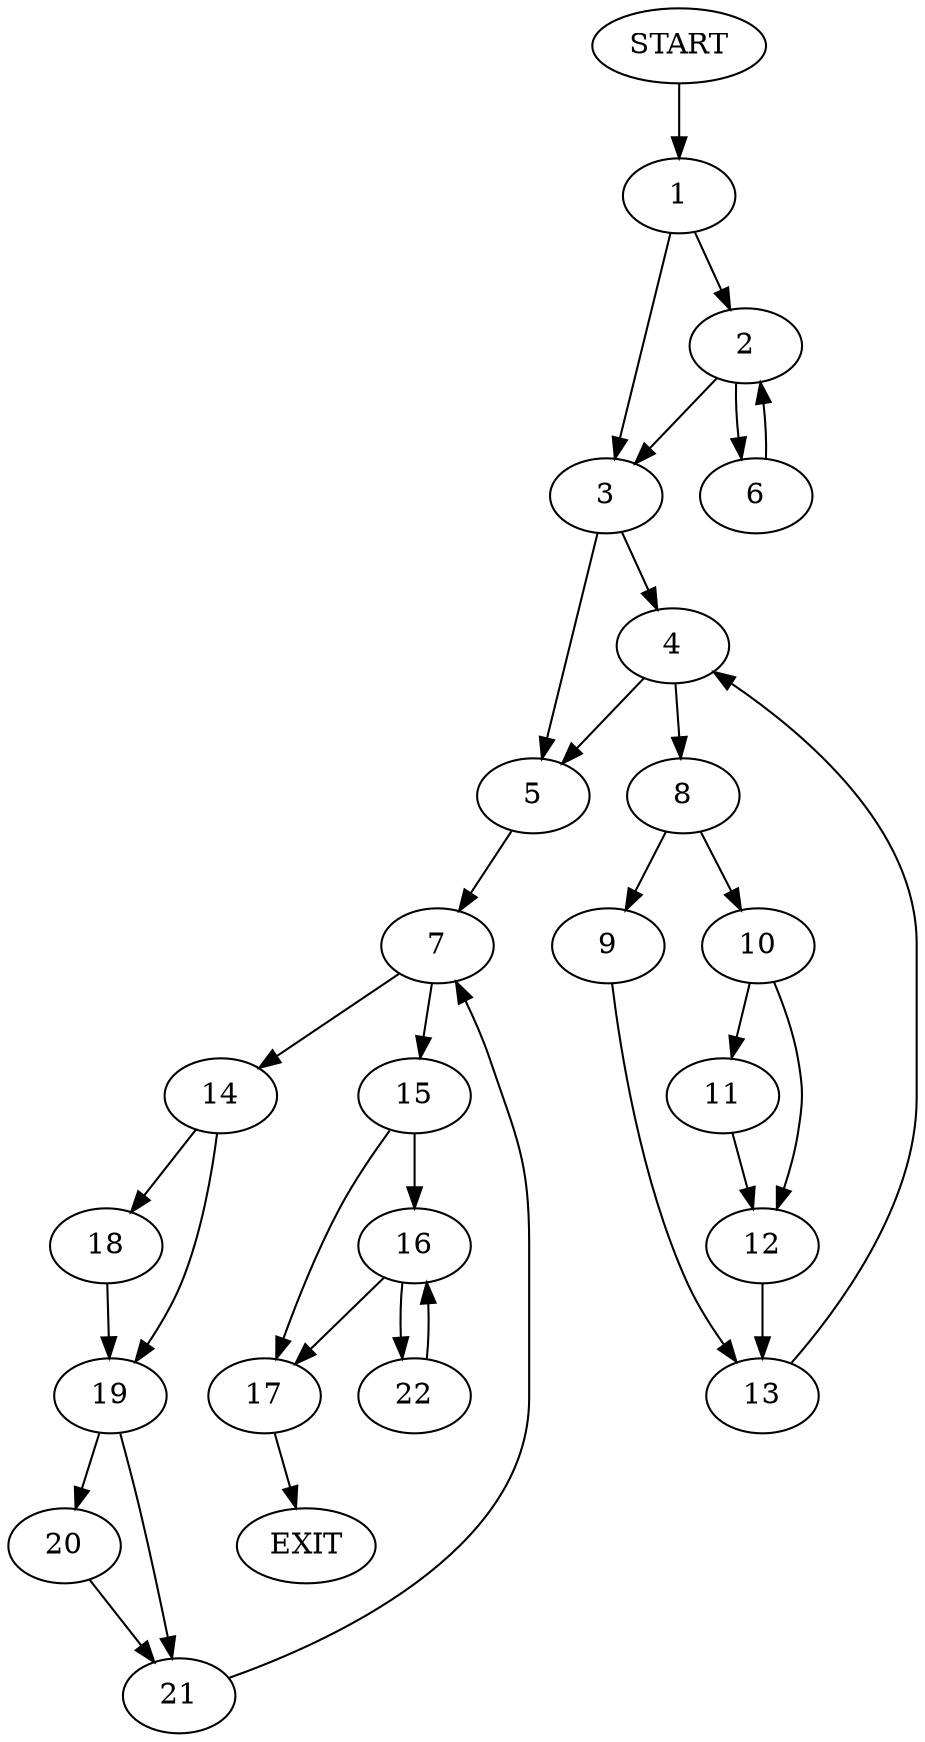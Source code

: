 digraph {
0 [label="START"]
23 [label="EXIT"]
0 -> 1
1 -> 2
1 -> 3
3 -> 4
3 -> 5
2 -> 6
2 -> 3
6 -> 2
5 -> 7
4 -> 5
4 -> 8
8 -> 9
8 -> 10
10 -> 11
10 -> 12
9 -> 13
11 -> 12
12 -> 13
13 -> 4
7 -> 14
7 -> 15
15 -> 16
15 -> 17
14 -> 18
14 -> 19
19 -> 20
19 -> 21
18 -> 19
20 -> 21
21 -> 7
16 -> 22
16 -> 17
17 -> 23
22 -> 16
}
